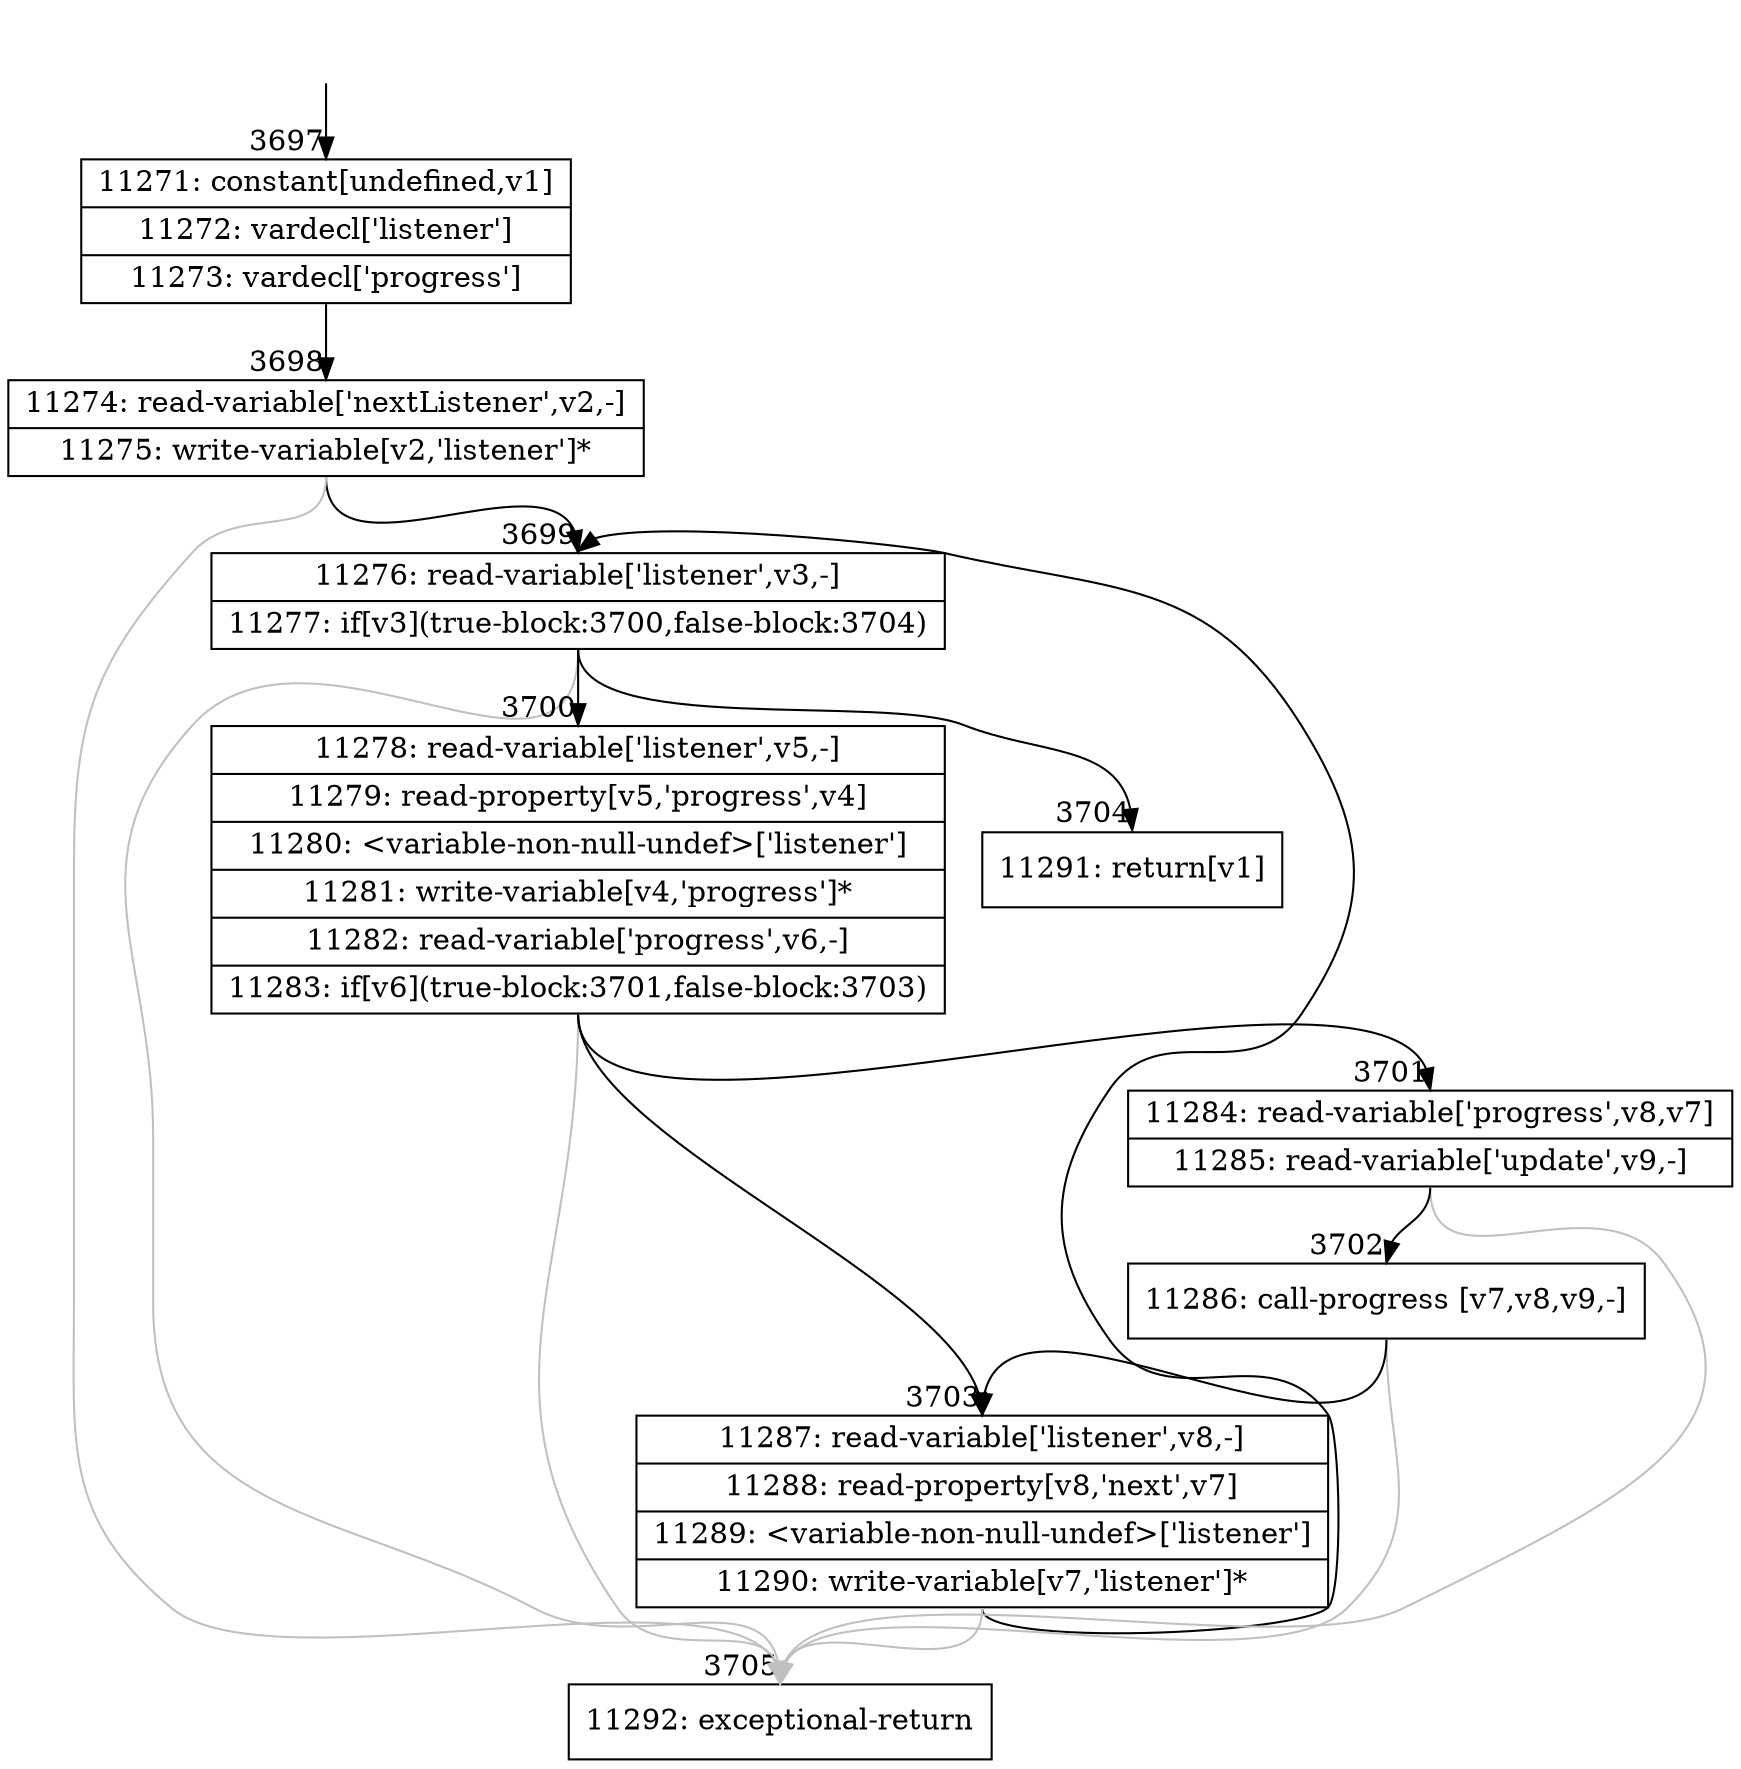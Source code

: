 digraph {
rankdir="TD"
BB_entry246[shape=none,label=""];
BB_entry246 -> BB3697 [tailport=s, headport=n, headlabel="    3697"]
BB3697 [shape=record label="{11271: constant[undefined,v1]|11272: vardecl['listener']|11273: vardecl['progress']}" ] 
BB3697 -> BB3698 [tailport=s, headport=n, headlabel="      3698"]
BB3698 [shape=record label="{11274: read-variable['nextListener',v2,-]|11275: write-variable[v2,'listener']*}" ] 
BB3698 -> BB3699 [tailport=s, headport=n, headlabel="      3699"]
BB3698 -> BB3705 [tailport=s, headport=n, color=gray, headlabel="      3705"]
BB3699 [shape=record label="{11276: read-variable['listener',v3,-]|11277: if[v3](true-block:3700,false-block:3704)}" ] 
BB3699 -> BB3700 [tailport=s, headport=n, headlabel="      3700"]
BB3699 -> BB3704 [tailport=s, headport=n, headlabel="      3704"]
BB3699 -> BB3705 [tailport=s, headport=n, color=gray]
BB3700 [shape=record label="{11278: read-variable['listener',v5,-]|11279: read-property[v5,'progress',v4]|11280: \<variable-non-null-undef\>['listener']|11281: write-variable[v4,'progress']*|11282: read-variable['progress',v6,-]|11283: if[v6](true-block:3701,false-block:3703)}" ] 
BB3700 -> BB3703 [tailport=s, headport=n, headlabel="      3703"]
BB3700 -> BB3701 [tailport=s, headport=n, headlabel="      3701"]
BB3700 -> BB3705 [tailport=s, headport=n, color=gray]
BB3701 [shape=record label="{11284: read-variable['progress',v8,v7]|11285: read-variable['update',v9,-]}" ] 
BB3701 -> BB3702 [tailport=s, headport=n, headlabel="      3702"]
BB3701 -> BB3705 [tailport=s, headport=n, color=gray]
BB3702 [shape=record label="{11286: call-progress [v7,v8,v9,-]}" ] 
BB3702 -> BB3703 [tailport=s, headport=n]
BB3702 -> BB3705 [tailport=s, headport=n, color=gray]
BB3703 [shape=record label="{11287: read-variable['listener',v8,-]|11288: read-property[v8,'next',v7]|11289: \<variable-non-null-undef\>['listener']|11290: write-variable[v7,'listener']*}" ] 
BB3703 -> BB3699 [tailport=s, headport=n]
BB3703 -> BB3705 [tailport=s, headport=n, color=gray]
BB3704 [shape=record label="{11291: return[v1]}" ] 
BB3705 [shape=record label="{11292: exceptional-return}" ] 
//#$~ 4678
}
